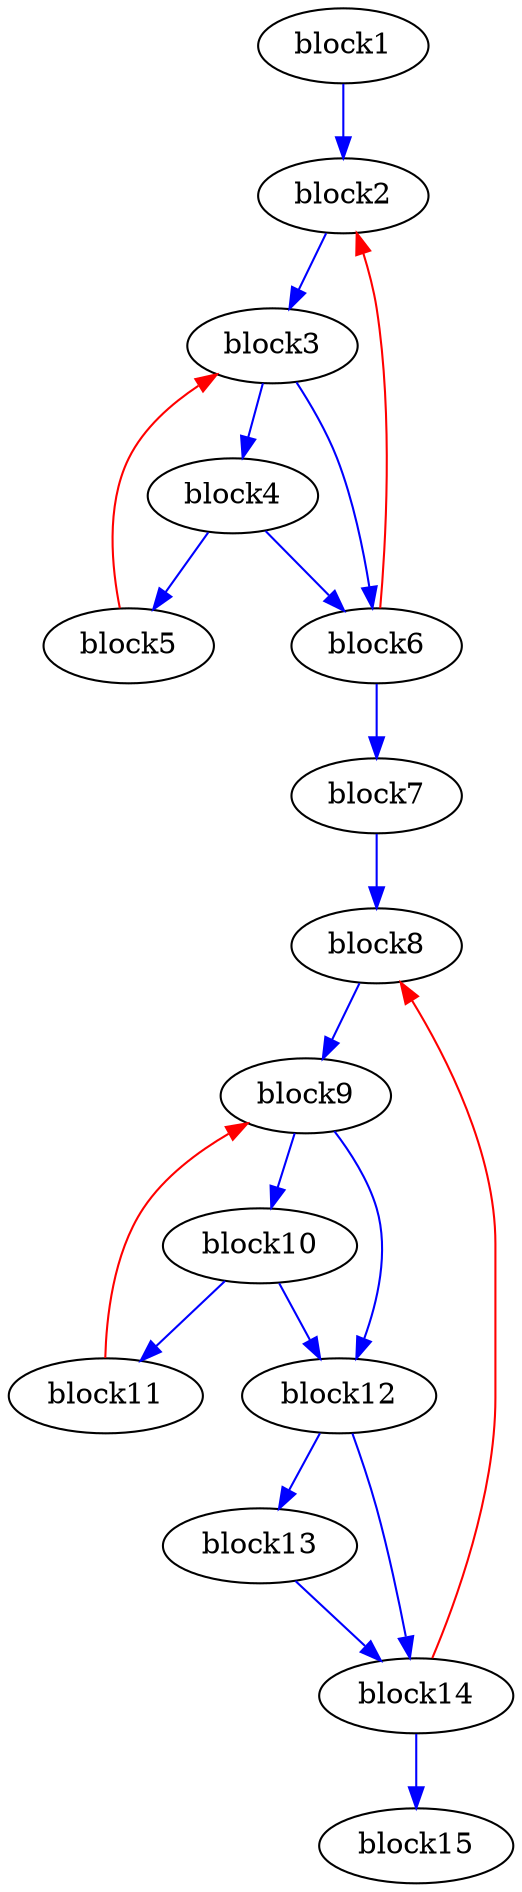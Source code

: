 Digraph G {
	splines=spline;
//DHLS version: 0.1.1" [shape = "none" pos = "20,20!"]
		"block1";
		"block2";
		"block3";
		"block4";
		"block5";
		"block6";
		"block7";
		"block8";
		"block9";
		"block10";
		"block11";
		"block12";
		"block13";
		"block14";
		"block15";
		"block1" -> "block2" [color = "blue", freq = 1];
		"block2" -> "block3" [color = "blue", freq = 3];
		"block3" -> "block4" [color = "blue", freq = 1];
		"block3" -> "block6" [color = "blue", freq = 3];
		"block4" -> "block5" [color = "blue", freq = 1];
		"block4" -> "block6" [color = "blue", freq = 0];
		"block5" -> "block3" [color = "red", freq = 1];
		"block6" -> "block2" [color = "red", freq = 2];
		"block6" -> "block7" [color = "blue", freq = 1];
		"block7" -> "block8" [color = "blue", freq = 1];
		"block8" -> "block9" [color = "blue", freq = 1000];
		"block9" -> "block10" [color = "blue", freq = 131];
		"block9" -> "block12" [color = "blue", freq = 981];
		"block10" -> "block11" [color = "blue", freq = 112];
		"block10" -> "block12" [color = "blue", freq = 19];
		"block11" -> "block9" [color = "red", freq = 112];
		"block12" -> "block13" [color = "blue", freq = 0];
		"block12" -> "block14" [color = "blue", freq = 1000];
		"block13" -> "block14" [color = "blue", freq = 0];
		"block14" -> "block8" [color = "red", freq = 999];
		"block14" -> "block15" [color = "blue", freq = 1];
}